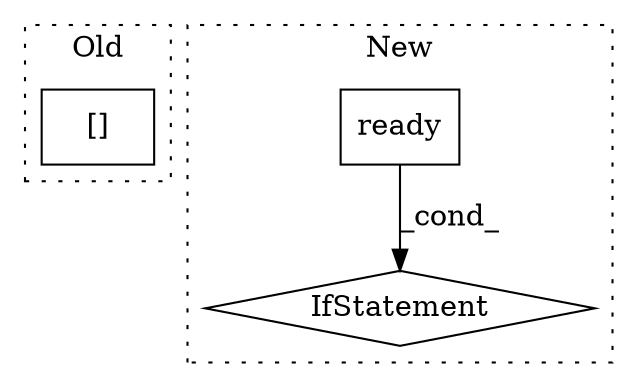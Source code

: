 digraph G {
subgraph cluster0 {
1 [label="[]" a="2" s="2256,2287" l="30,1" shape="box"];
label = "Old";
style="dotted";
}
subgraph cluster1 {
2 [label="ready" a="32" s="5204" l="7" shape="box"];
3 [label="IfStatement" a="25" s="5176,5211" l="4,2" shape="diamond"];
label = "New";
style="dotted";
}
2 -> 3 [label="_cond_"];
}